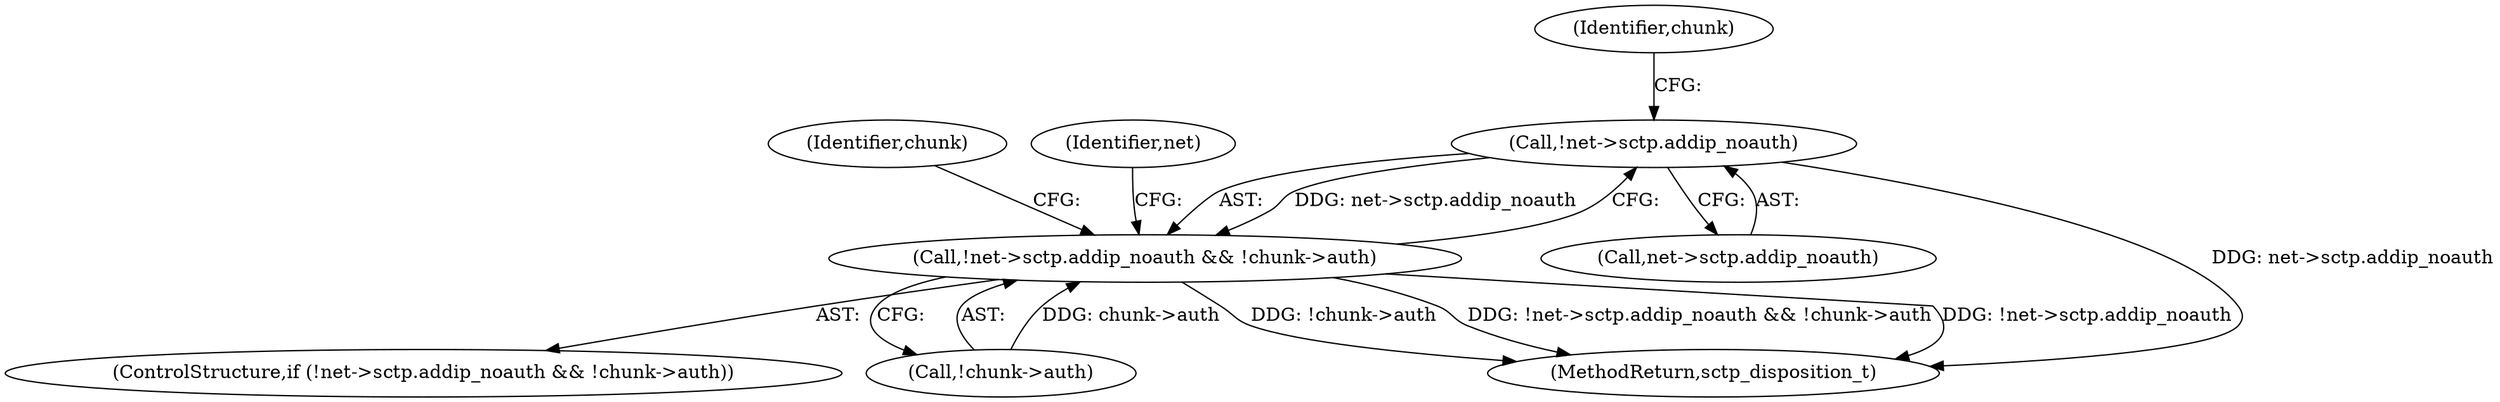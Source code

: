 digraph "0_linux_9de7922bc709eee2f609cd01d98aaedc4cf5ea74_1@pointer" {
"1000154" [label="(Call,!net->sctp.addip_noauth)"];
"1000153" [label="(Call,!net->sctp.addip_noauth && !chunk->auth)"];
"1000152" [label="(ControlStructure,if (!net->sctp.addip_noauth && !chunk->auth))"];
"1000175" [label="(Identifier,chunk)"];
"1000154" [label="(Call,!net->sctp.addip_noauth)"];
"1000166" [label="(Identifier,net)"];
"1000162" [label="(Identifier,chunk)"];
"1000153" [label="(Call,!net->sctp.addip_noauth && !chunk->auth)"];
"1000160" [label="(Call,!chunk->auth)"];
"1000155" [label="(Call,net->sctp.addip_noauth)"];
"1000358" [label="(MethodReturn,sctp_disposition_t)"];
"1000154" -> "1000153"  [label="AST: "];
"1000154" -> "1000155"  [label="CFG: "];
"1000155" -> "1000154"  [label="AST: "];
"1000162" -> "1000154"  [label="CFG: "];
"1000153" -> "1000154"  [label="CFG: "];
"1000154" -> "1000358"  [label="DDG: net->sctp.addip_noauth"];
"1000154" -> "1000153"  [label="DDG: net->sctp.addip_noauth"];
"1000153" -> "1000152"  [label="AST: "];
"1000153" -> "1000160"  [label="CFG: "];
"1000160" -> "1000153"  [label="AST: "];
"1000166" -> "1000153"  [label="CFG: "];
"1000175" -> "1000153"  [label="CFG: "];
"1000153" -> "1000358"  [label="DDG: !chunk->auth"];
"1000153" -> "1000358"  [label="DDG: !net->sctp.addip_noauth && !chunk->auth"];
"1000153" -> "1000358"  [label="DDG: !net->sctp.addip_noauth"];
"1000160" -> "1000153"  [label="DDG: chunk->auth"];
}
